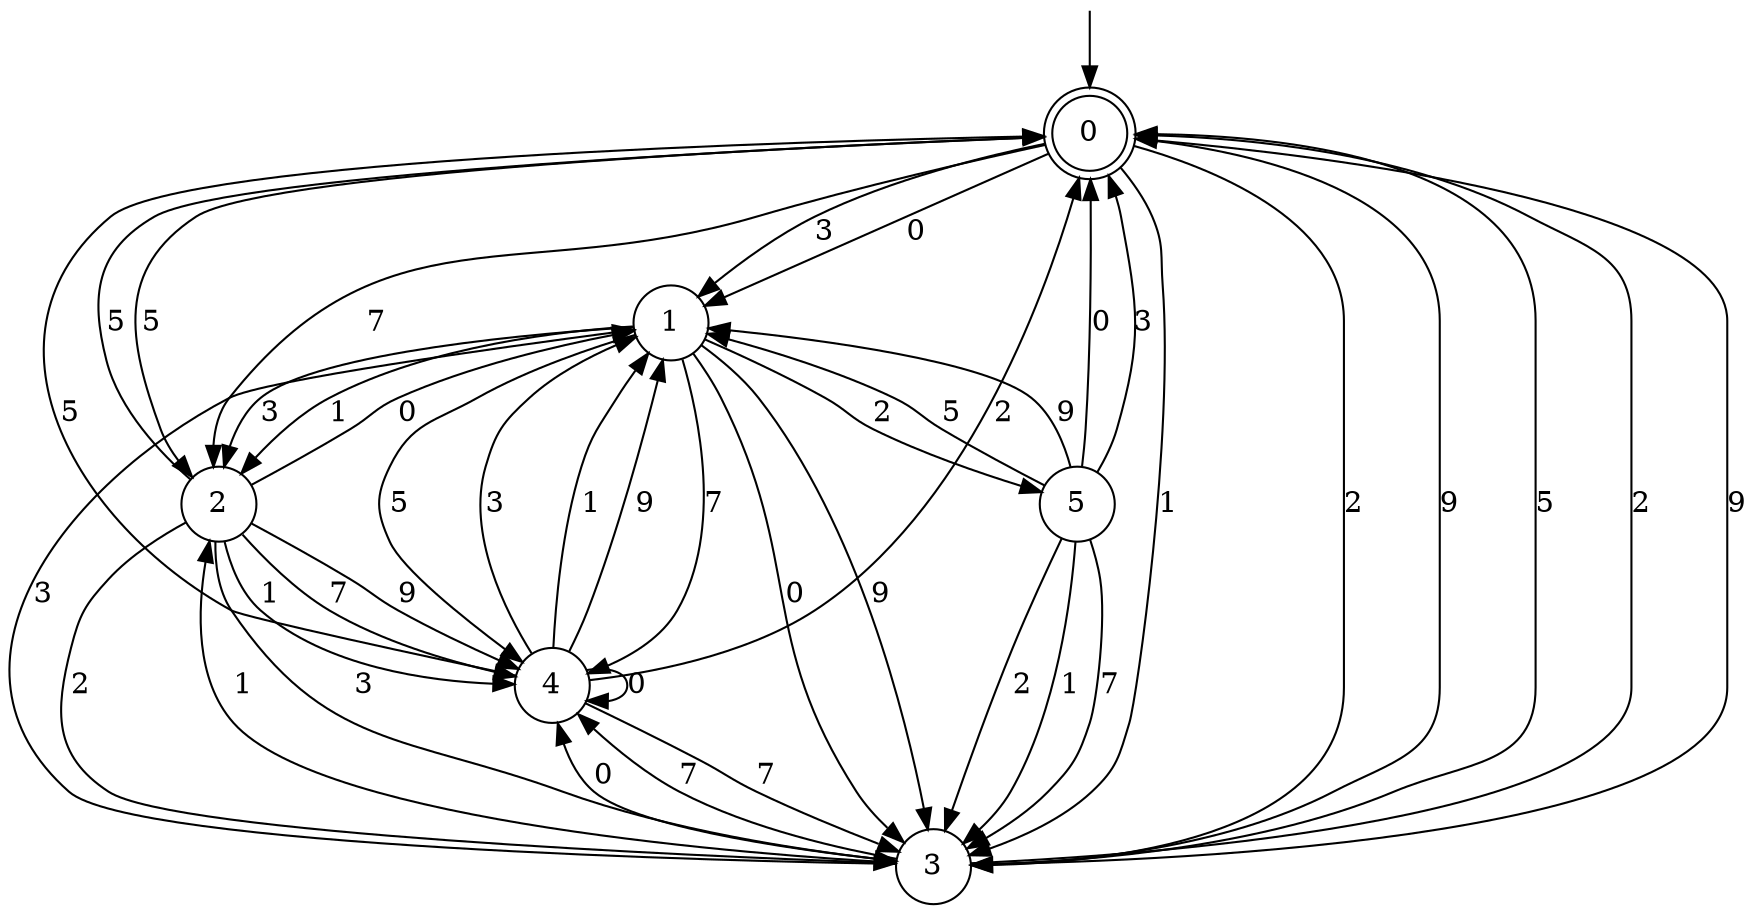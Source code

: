 digraph g {

	s0 [shape="doublecircle" label="0"];
	s1 [shape="circle" label="1"];
	s2 [shape="circle" label="2"];
	s3 [shape="circle" label="3"];
	s4 [shape="circle" label="4"];
	s5 [shape="circle" label="5"];
	s0 -> s1 [label="0"];
	s0 -> s2 [label="5"];
	s0 -> s1 [label="3"];
	s0 -> s3 [label="1"];
	s0 -> s2 [label="7"];
	s0 -> s3 [label="2"];
	s0 -> s3 [label="9"];
	s1 -> s3 [label="0"];
	s1 -> s4 [label="5"];
	s1 -> s2 [label="3"];
	s1 -> s2 [label="1"];
	s1 -> s4 [label="7"];
	s1 -> s5 [label="2"];
	s1 -> s3 [label="9"];
	s2 -> s1 [label="0"];
	s2 -> s0 [label="5"];
	s2 -> s3 [label="3"];
	s2 -> s4 [label="1"];
	s2 -> s4 [label="7"];
	s2 -> s3 [label="2"];
	s2 -> s4 [label="9"];
	s3 -> s4 [label="0"];
	s3 -> s0 [label="5"];
	s3 -> s1 [label="3"];
	s3 -> s2 [label="1"];
	s3 -> s4 [label="7"];
	s3 -> s0 [label="2"];
	s3 -> s0 [label="9"];
	s4 -> s4 [label="0"];
	s4 -> s0 [label="5"];
	s4 -> s1 [label="3"];
	s4 -> s1 [label="1"];
	s4 -> s3 [label="7"];
	s4 -> s0 [label="2"];
	s4 -> s1 [label="9"];
	s5 -> s0 [label="0"];
	s5 -> s1 [label="5"];
	s5 -> s0 [label="3"];
	s5 -> s3 [label="1"];
	s5 -> s3 [label="7"];
	s5 -> s3 [label="2"];
	s5 -> s1 [label="9"];

__start0 [label="" shape="none" width="0" height="0"];
__start0 -> s0;

}
